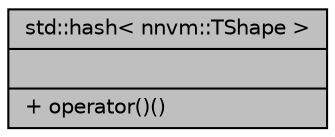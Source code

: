 digraph "std::hash&lt; nnvm::TShape &gt;"
{
 // LATEX_PDF_SIZE
  edge [fontname="Helvetica",fontsize="10",labelfontname="Helvetica",labelfontsize="10"];
  node [fontname="Helvetica",fontsize="10",shape=record];
  Node1 [label="{std::hash\< nnvm::TShape \>\n||+ operator()()\l}",height=0.2,width=0.4,color="black", fillcolor="grey75", style="filled", fontcolor="black",tooltip="hash function for TShape."];
}
